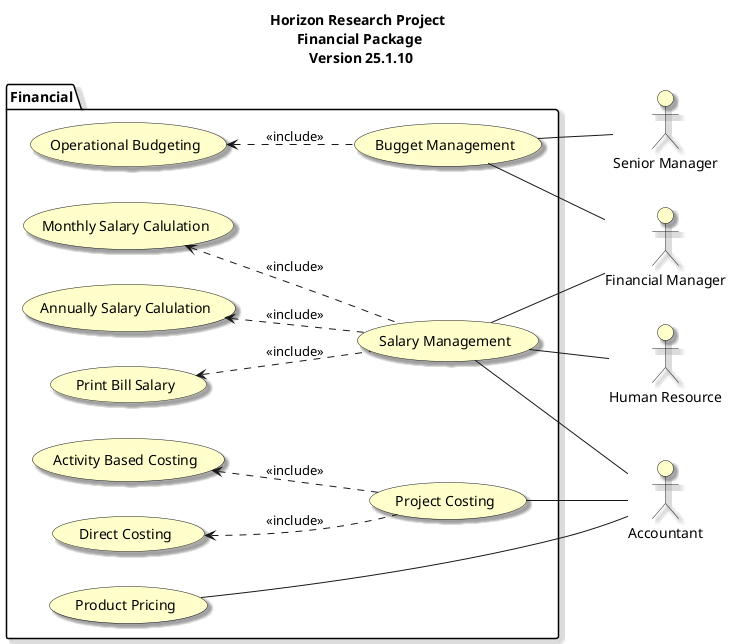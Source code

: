@startuml
left to right direction

skinparam useCaseBackgroundColor #Business
skinparam actorBackgroundColor #Business
skinparam Shadowing True

title Horizon Research Project \n Financial Package \n Version 25.1.10

:Financial Manager: as Fmanager
:Human Resource: as HR
:Accountant: as Accountant
:Senior Manager: as SeniorManager


package "Financial"{
    usecase "Project Costing" as costing
    usecase "Activity Based Costing" as abc
    usecase "Direct Costing" as directCosting
    usecase "Bugget Management" as bugget
    usecase "Operational Budgeting" as buggeting
    usecase "Product Pricing" as pricing
    usecase "Salary Management" as salaryManagement
    usecase "Monthly Salary Calulation" as monthlySalaryCalculation
    usecase "Annually Salary Calulation" as annuallySalaryCalculation
    usecase "Print Bill Salary" as printBillSalary
}

salaryManagement -- Accountant
salaryManagement -- Fmanager
salaryManagement -- HR
costing -- Accountant
pricing -- Accountant
bugget -- Fmanager
bugget -- SeniorManager

monthlySalaryCalculation <.. salaryManagement : <<include>>
annuallySalaryCalculation <.. salaryManagement : <<include>>
printBillSalary <.. salaryManagement : <<include>>
buggeting <.. bugget : <<include>>
directCosting <.. costing : <<include>>
abc <.. costing : <<include>>

@enduml